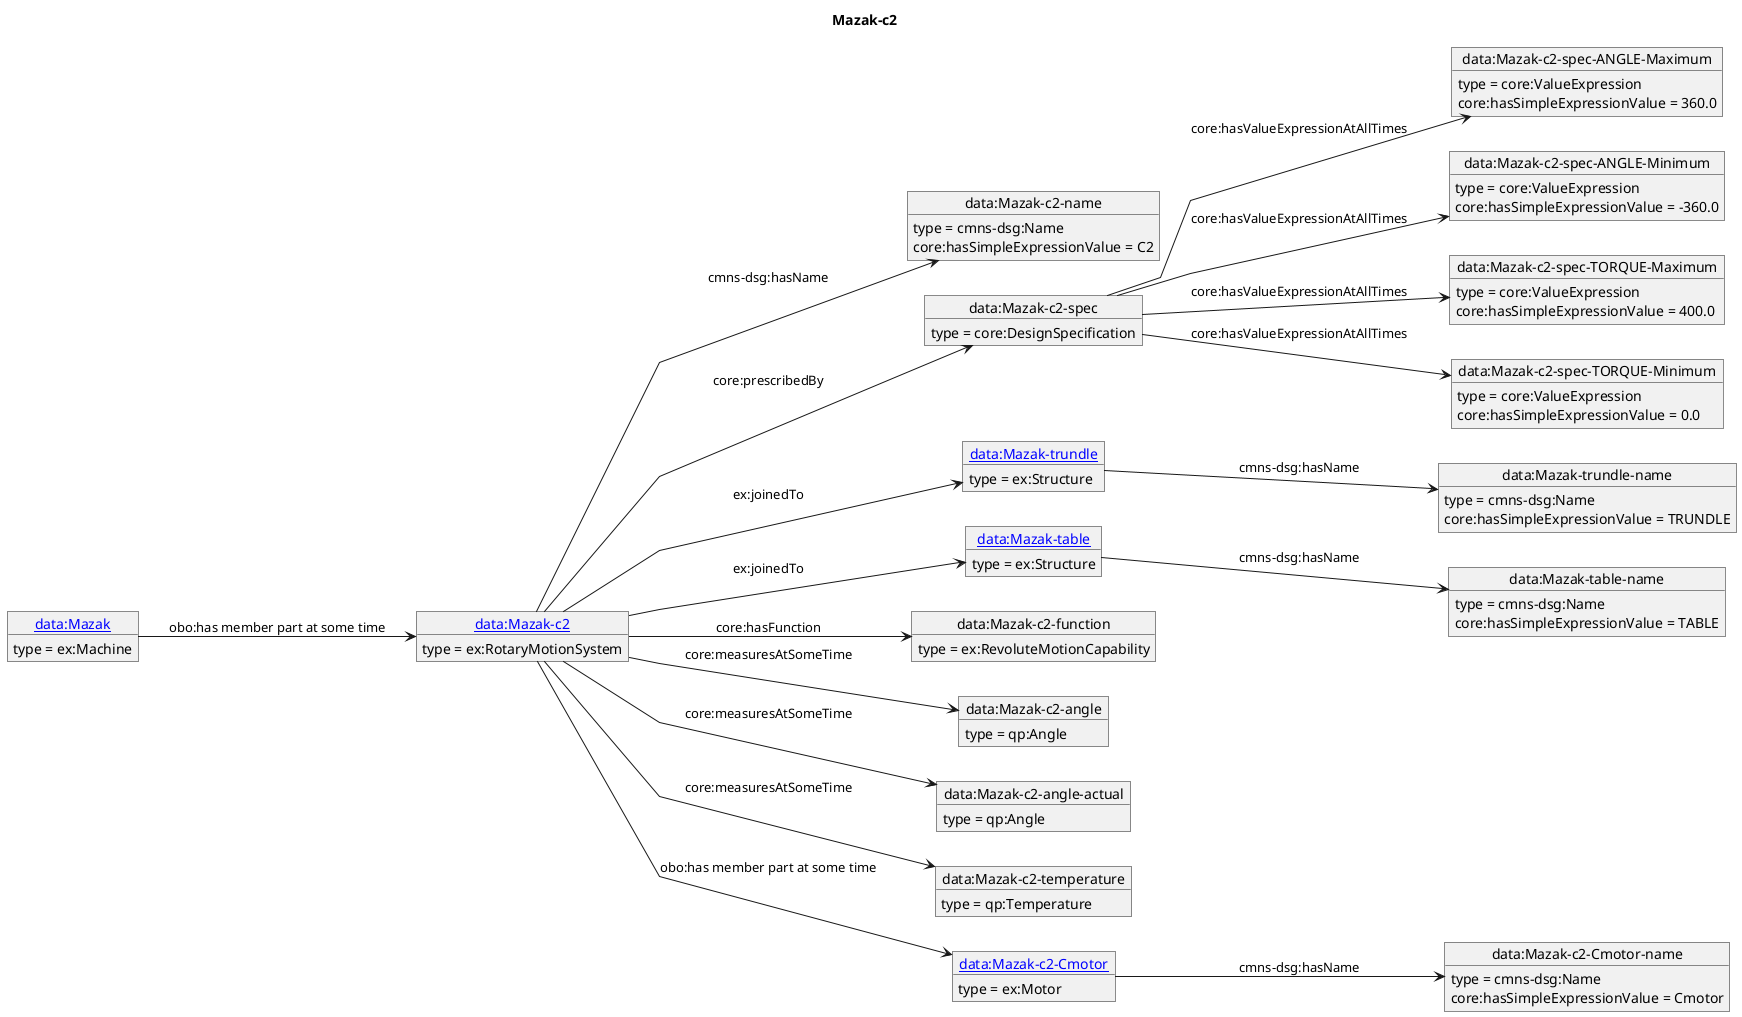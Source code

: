 @startuml
skinparam linetype polyline
left to right direction
title Mazak-c2
object "[[./Mazak-c2.html data:Mazak-c2]]" as o1 {
 type = ex:RotaryMotionSystem
 }
object "data:Mazak-c2-name" as o2 {
 type = cmns-dsg:Name
 }
object "data:Mazak-c2-spec" as o3 {
 type = core:DesignSpecification
 }
object "data:Mazak-c2-spec-ANGLE-Maximum" as o4 {
 type = core:ValueExpression
 }
object "data:Mazak-c2-spec-ANGLE-Minimum" as o5 {
 type = core:ValueExpression
 }
object "data:Mazak-c2-spec-TORQUE-Maximum" as o6 {
 type = core:ValueExpression
 }
object "data:Mazak-c2-spec-TORQUE-Minimum" as o7 {
 type = core:ValueExpression
 }
object "[[./Mazak-trundle.html data:Mazak-trundle]]" as o8 {
 type = ex:Structure
 }
object "data:Mazak-trundle-name" as o9 {
 type = cmns-dsg:Name
 }
object "[[./Mazak-table.html data:Mazak-table]]" as o10 {
 type = ex:Structure
 }
object "data:Mazak-table-name" as o11 {
 type = cmns-dsg:Name
 }
object "data:Mazak-c2-function" as o12 {
 type = ex:RevoluteMotionCapability
 }
object "data:Mazak-c2-angle" as o13 {
 type = qp:Angle
 }
object "data:Mazak-c2-angle-actual" as o14 {
 type = qp:Angle
 }
object "data:Mazak-c2-temperature" as o15 {
 type = qp:Temperature
 }
object "[[./Mazak-c2-Cmotor.html data:Mazak-c2-Cmotor]]" as o16 {
 type = ex:Motor
 }
object "data:Mazak-c2-Cmotor-name" as o17 {
 type = cmns-dsg:Name
 }
object "[[./Mazak.html data:Mazak]]" as o18 {
 type = ex:Machine
 }
o1 --> o2 : cmns-dsg:hasName
o2 : core:hasSimpleExpressionValue = C2
o1 --> o3 : core:prescribedBy
o3 --> o4 : core:hasValueExpressionAtAllTimes
o4 : core:hasSimpleExpressionValue = 360.0
o3 --> o5 : core:hasValueExpressionAtAllTimes
o5 : core:hasSimpleExpressionValue = -360.0
o3 --> o6 : core:hasValueExpressionAtAllTimes
o6 : core:hasSimpleExpressionValue = 400.0
o3 --> o7 : core:hasValueExpressionAtAllTimes
o7 : core:hasSimpleExpressionValue = 0.0
o1 --> o8 : ex:joinedTo
o8 --> o9 : cmns-dsg:hasName
o9 : core:hasSimpleExpressionValue = TRUNDLE
o1 --> o10 : ex:joinedTo
o10 --> o11 : cmns-dsg:hasName
o11 : core:hasSimpleExpressionValue = TABLE
o1 --> o12 : core:hasFunction
o1 --> o13 : core:measuresAtSomeTime
o1 --> o14 : core:measuresAtSomeTime
o1 --> o15 : core:measuresAtSomeTime
o1 --> o16 : obo:has member part at some time
o16 --> o17 : cmns-dsg:hasName
o17 : core:hasSimpleExpressionValue = Cmotor
o18 --> o1 : obo:has member part at some time
@enduml
